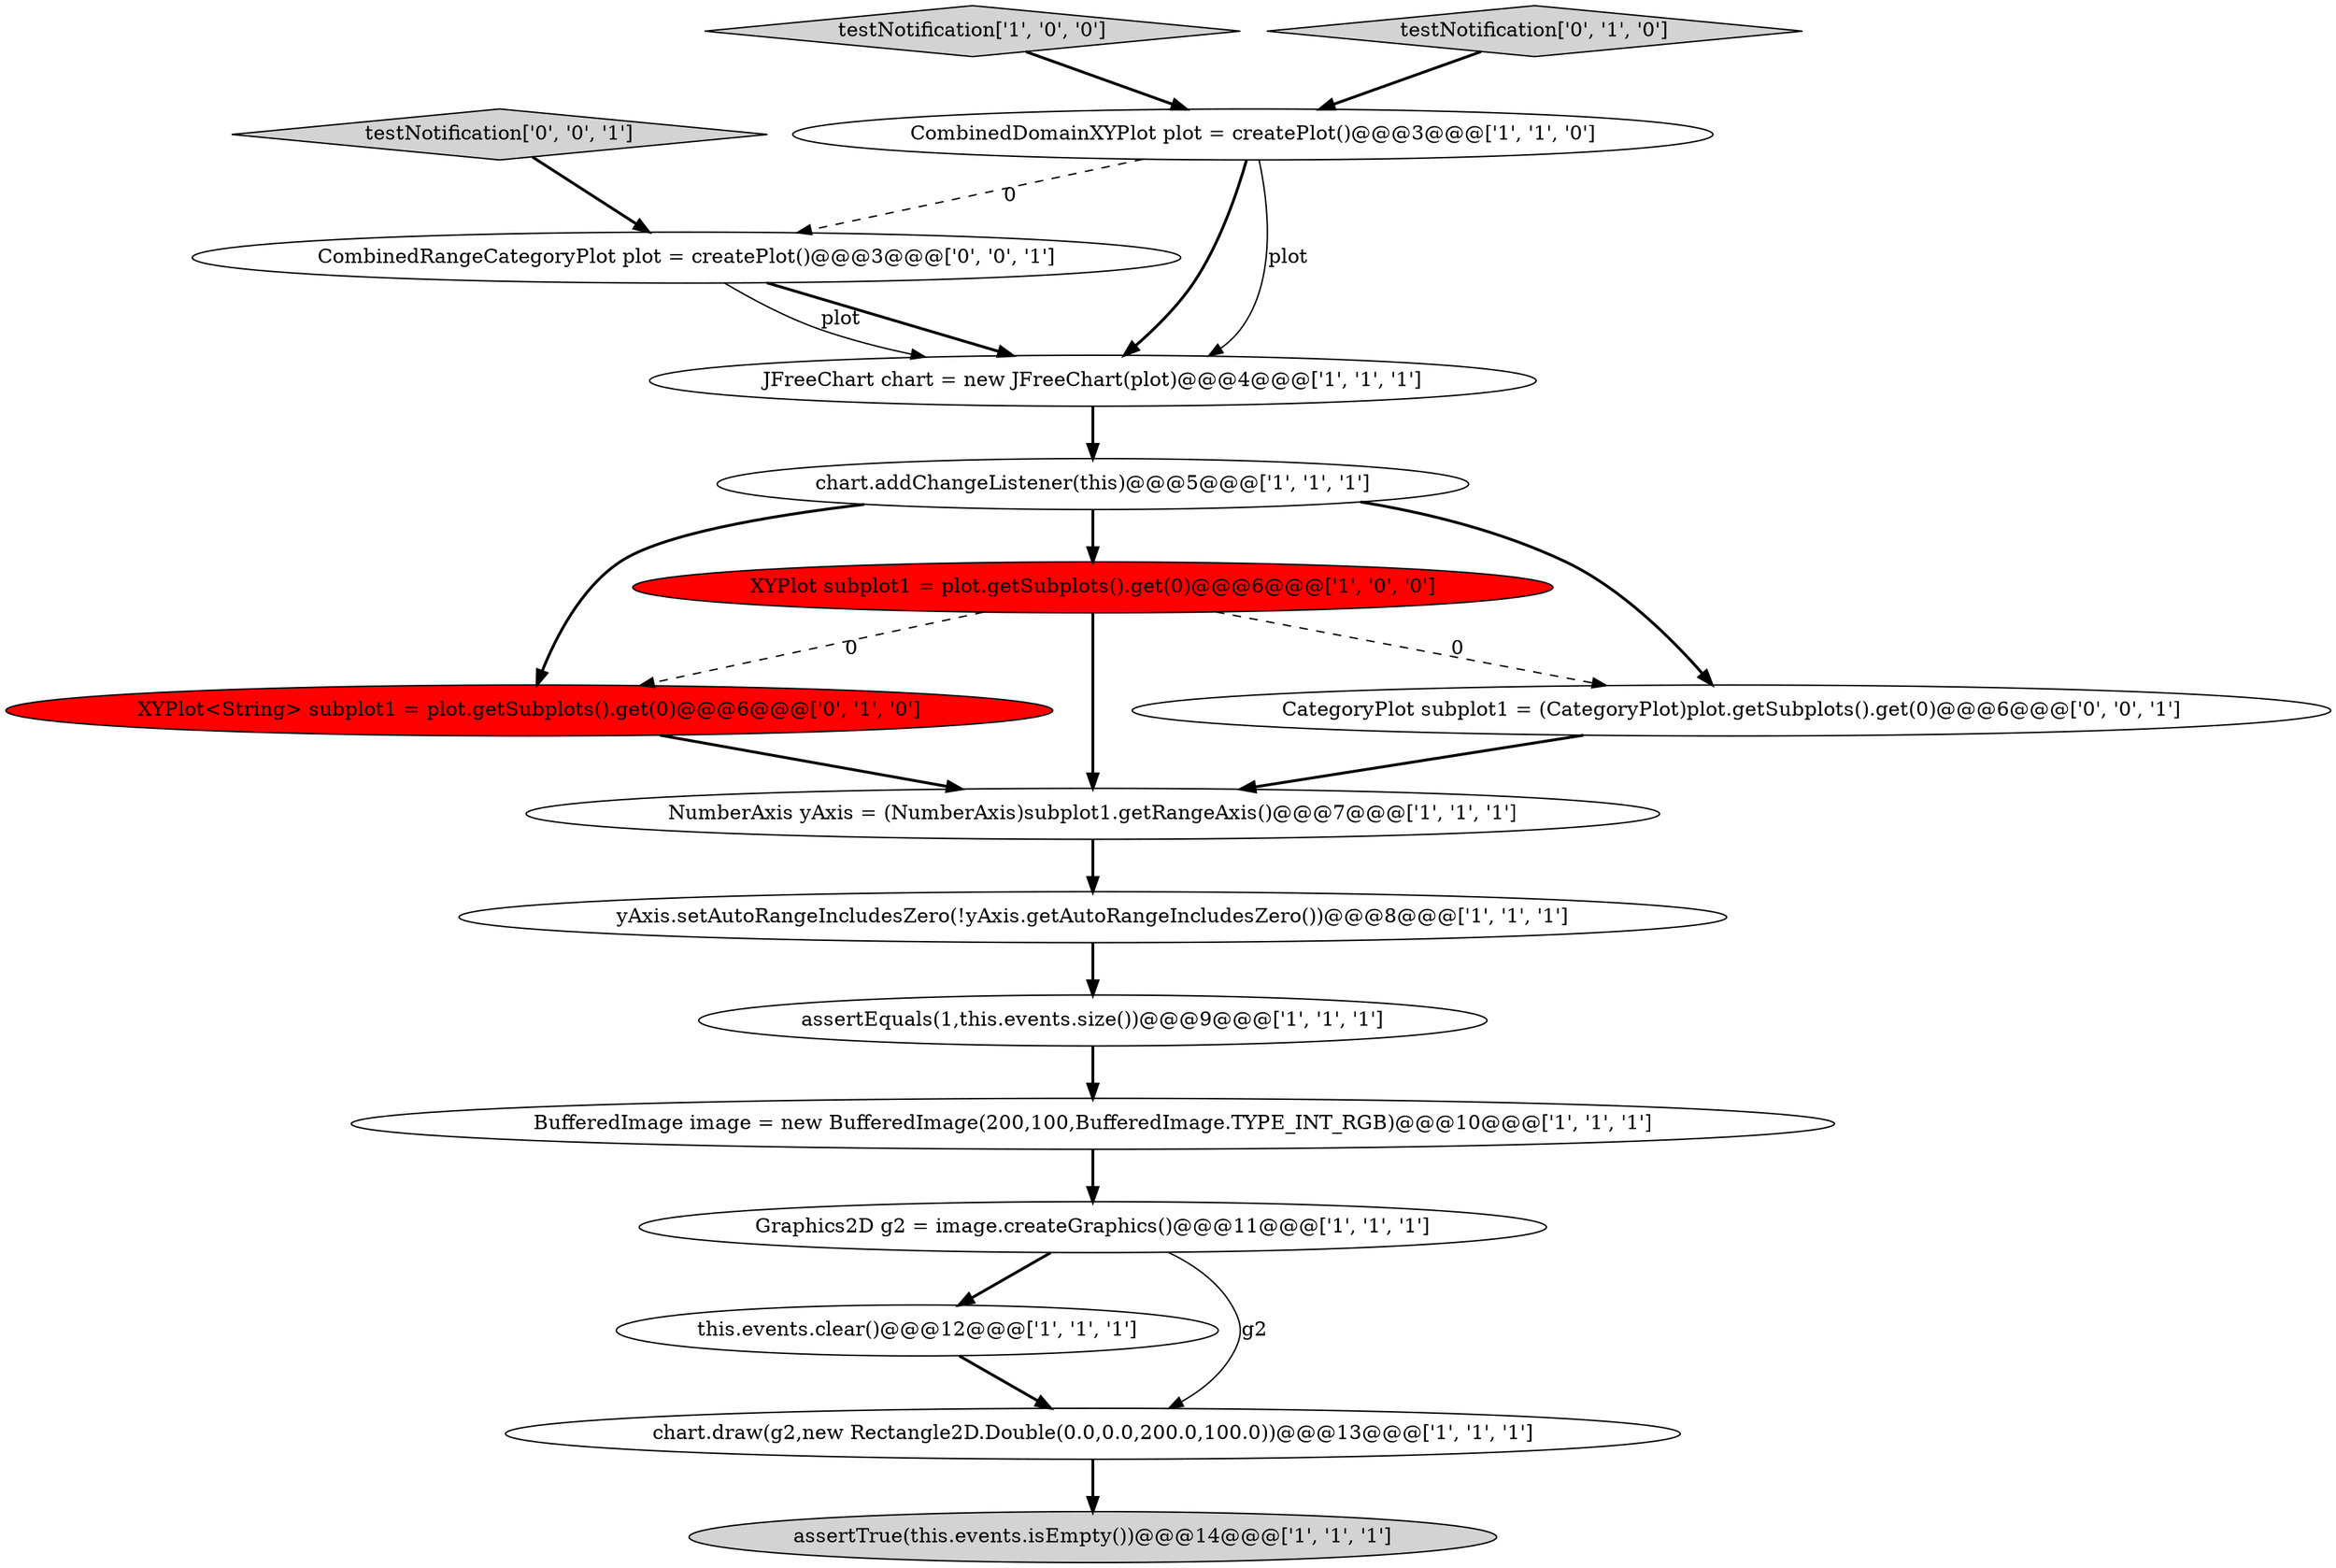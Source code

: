 digraph {
3 [style = filled, label = "chart.addChangeListener(this)@@@5@@@['1', '1', '1']", fillcolor = white, shape = ellipse image = "AAA0AAABBB1BBB"];
8 [style = filled, label = "XYPlot subplot1 = plot.getSubplots().get(0)@@@6@@@['1', '0', '0']", fillcolor = red, shape = ellipse image = "AAA1AAABBB1BBB"];
17 [style = filled, label = "CategoryPlot subplot1 = (CategoryPlot)plot.getSubplots().get(0)@@@6@@@['0', '0', '1']", fillcolor = white, shape = ellipse image = "AAA0AAABBB3BBB"];
4 [style = filled, label = "assertTrue(this.events.isEmpty())@@@14@@@['1', '1', '1']", fillcolor = lightgray, shape = ellipse image = "AAA0AAABBB1BBB"];
15 [style = filled, label = "CombinedRangeCategoryPlot plot = createPlot()@@@3@@@['0', '0', '1']", fillcolor = white, shape = ellipse image = "AAA0AAABBB3BBB"];
2 [style = filled, label = "NumberAxis yAxis = (NumberAxis)subplot1.getRangeAxis()@@@7@@@['1', '1', '1']", fillcolor = white, shape = ellipse image = "AAA0AAABBB1BBB"];
5 [style = filled, label = "BufferedImage image = new BufferedImage(200,100,BufferedImage.TYPE_INT_RGB)@@@10@@@['1', '1', '1']", fillcolor = white, shape = ellipse image = "AAA0AAABBB1BBB"];
11 [style = filled, label = "testNotification['1', '0', '0']", fillcolor = lightgray, shape = diamond image = "AAA0AAABBB1BBB"];
10 [style = filled, label = "JFreeChart chart = new JFreeChart(plot)@@@4@@@['1', '1', '1']", fillcolor = white, shape = ellipse image = "AAA0AAABBB1BBB"];
6 [style = filled, label = "this.events.clear()@@@12@@@['1', '1', '1']", fillcolor = white, shape = ellipse image = "AAA0AAABBB1BBB"];
12 [style = filled, label = "Graphics2D g2 = image.createGraphics()@@@11@@@['1', '1', '1']", fillcolor = white, shape = ellipse image = "AAA0AAABBB1BBB"];
14 [style = filled, label = "XYPlot<String> subplot1 = plot.getSubplots().get(0)@@@6@@@['0', '1', '0']", fillcolor = red, shape = ellipse image = "AAA1AAABBB2BBB"];
16 [style = filled, label = "testNotification['0', '0', '1']", fillcolor = lightgray, shape = diamond image = "AAA0AAABBB3BBB"];
13 [style = filled, label = "testNotification['0', '1', '0']", fillcolor = lightgray, shape = diamond image = "AAA0AAABBB2BBB"];
0 [style = filled, label = "CombinedDomainXYPlot plot = createPlot()@@@3@@@['1', '1', '0']", fillcolor = white, shape = ellipse image = "AAA0AAABBB1BBB"];
7 [style = filled, label = "chart.draw(g2,new Rectangle2D.Double(0.0,0.0,200.0,100.0))@@@13@@@['1', '1', '1']", fillcolor = white, shape = ellipse image = "AAA0AAABBB1BBB"];
9 [style = filled, label = "assertEquals(1,this.events.size())@@@9@@@['1', '1', '1']", fillcolor = white, shape = ellipse image = "AAA0AAABBB1BBB"];
1 [style = filled, label = "yAxis.setAutoRangeIncludesZero(!yAxis.getAutoRangeIncludesZero())@@@8@@@['1', '1', '1']", fillcolor = white, shape = ellipse image = "AAA0AAABBB1BBB"];
16->15 [style = bold, label=""];
15->10 [style = bold, label=""];
0->10 [style = solid, label="plot"];
2->1 [style = bold, label=""];
15->10 [style = solid, label="plot"];
3->14 [style = bold, label=""];
0->15 [style = dashed, label="0"];
10->3 [style = bold, label=""];
7->4 [style = bold, label=""];
8->14 [style = dashed, label="0"];
12->6 [style = bold, label=""];
1->9 [style = bold, label=""];
12->7 [style = solid, label="g2"];
0->10 [style = bold, label=""];
11->0 [style = bold, label=""];
17->2 [style = bold, label=""];
8->2 [style = bold, label=""];
5->12 [style = bold, label=""];
3->8 [style = bold, label=""];
9->5 [style = bold, label=""];
8->17 [style = dashed, label="0"];
3->17 [style = bold, label=""];
14->2 [style = bold, label=""];
6->7 [style = bold, label=""];
13->0 [style = bold, label=""];
}

